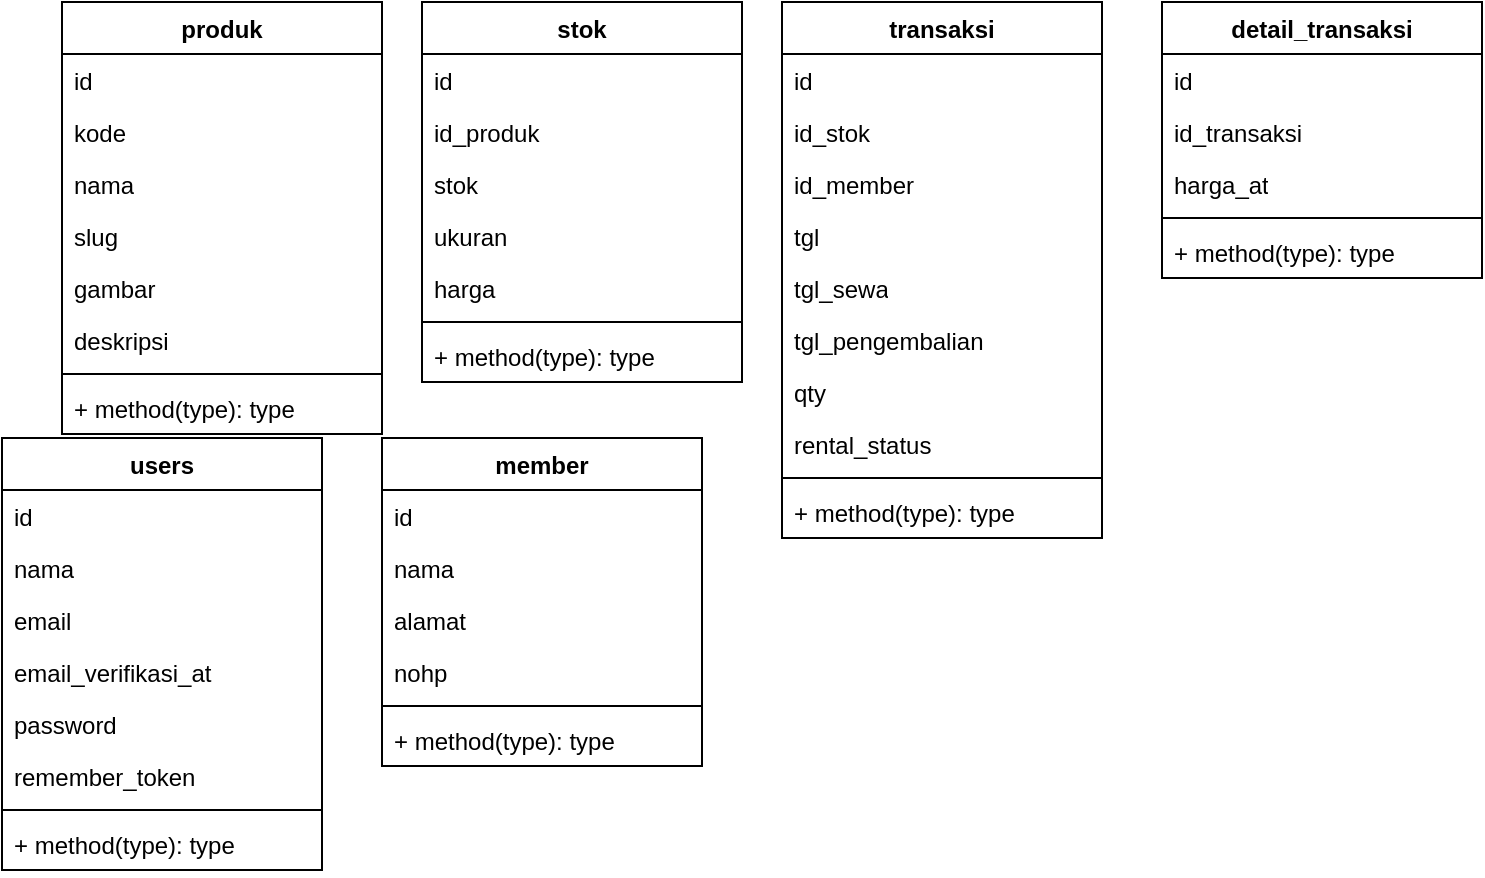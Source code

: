 <mxfile version="24.0.5" type="github">
  <diagram name="Page-1" id="oyviDPr4gYspWXBhJde-">
    <mxGraphModel dx="832" dy="481" grid="1" gridSize="10" guides="1" tooltips="1" connect="1" arrows="1" fold="1" page="1" pageScale="1" pageWidth="850" pageHeight="1100" math="0" shadow="0">
      <root>
        <mxCell id="0" />
        <mxCell id="1" parent="0" />
        <mxCell id="TkhByso_9FaQ8m0_snmu-1" value="produk" style="swimlane;fontStyle=1;align=center;verticalAlign=top;childLayout=stackLayout;horizontal=1;startSize=26;horizontalStack=0;resizeParent=1;resizeParentMax=0;resizeLast=0;collapsible=1;marginBottom=0;whiteSpace=wrap;html=1;" parent="1" vertex="1">
          <mxGeometry x="80" y="250" width="160" height="216" as="geometry" />
        </mxCell>
        <mxCell id="TkhByso_9FaQ8m0_snmu-5" value="id" style="text;strokeColor=none;fillColor=none;align=left;verticalAlign=top;spacingLeft=4;spacingRight=4;overflow=hidden;rotatable=0;points=[[0,0.5],[1,0.5]];portConstraint=eastwest;whiteSpace=wrap;html=1;" parent="TkhByso_9FaQ8m0_snmu-1" vertex="1">
          <mxGeometry y="26" width="160" height="26" as="geometry" />
        </mxCell>
        <mxCell id="TkhByso_9FaQ8m0_snmu-12" value="kode" style="text;strokeColor=none;fillColor=none;align=left;verticalAlign=top;spacingLeft=4;spacingRight=4;overflow=hidden;rotatable=0;points=[[0,0.5],[1,0.5]];portConstraint=eastwest;whiteSpace=wrap;html=1;" parent="TkhByso_9FaQ8m0_snmu-1" vertex="1">
          <mxGeometry y="52" width="160" height="26" as="geometry" />
        </mxCell>
        <mxCell id="TkhByso_9FaQ8m0_snmu-6" value="nama" style="text;strokeColor=none;fillColor=none;align=left;verticalAlign=top;spacingLeft=4;spacingRight=4;overflow=hidden;rotatable=0;points=[[0,0.5],[1,0.5]];portConstraint=eastwest;whiteSpace=wrap;html=1;" parent="TkhByso_9FaQ8m0_snmu-1" vertex="1">
          <mxGeometry y="78" width="160" height="26" as="geometry" />
        </mxCell>
        <mxCell id="TkhByso_9FaQ8m0_snmu-11" value="slug" style="text;strokeColor=none;fillColor=none;align=left;verticalAlign=top;spacingLeft=4;spacingRight=4;overflow=hidden;rotatable=0;points=[[0,0.5],[1,0.5]];portConstraint=eastwest;whiteSpace=wrap;html=1;" parent="TkhByso_9FaQ8m0_snmu-1" vertex="1">
          <mxGeometry y="104" width="160" height="26" as="geometry" />
        </mxCell>
        <mxCell id="Tw9svKgCDqZKY9VieszA-18" value="gambar" style="text;strokeColor=none;fillColor=none;align=left;verticalAlign=top;spacingLeft=4;spacingRight=4;overflow=hidden;rotatable=0;points=[[0,0.5],[1,0.5]];portConstraint=eastwest;whiteSpace=wrap;html=1;" vertex="1" parent="TkhByso_9FaQ8m0_snmu-1">
          <mxGeometry y="130" width="160" height="26" as="geometry" />
        </mxCell>
        <mxCell id="TkhByso_9FaQ8m0_snmu-2" value="deskripsi" style="text;strokeColor=none;fillColor=none;align=left;verticalAlign=top;spacingLeft=4;spacingRight=4;overflow=hidden;rotatable=0;points=[[0,0.5],[1,0.5]];portConstraint=eastwest;whiteSpace=wrap;html=1;" parent="TkhByso_9FaQ8m0_snmu-1" vertex="1">
          <mxGeometry y="156" width="160" height="26" as="geometry" />
        </mxCell>
        <mxCell id="TkhByso_9FaQ8m0_snmu-3" value="" style="line;strokeWidth=1;fillColor=none;align=left;verticalAlign=middle;spacingTop=-1;spacingLeft=3;spacingRight=3;rotatable=0;labelPosition=right;points=[];portConstraint=eastwest;strokeColor=inherit;" parent="TkhByso_9FaQ8m0_snmu-1" vertex="1">
          <mxGeometry y="182" width="160" height="8" as="geometry" />
        </mxCell>
        <mxCell id="TkhByso_9FaQ8m0_snmu-4" value="+ method(type): type" style="text;strokeColor=none;fillColor=none;align=left;verticalAlign=top;spacingLeft=4;spacingRight=4;overflow=hidden;rotatable=0;points=[[0,0.5],[1,0.5]];portConstraint=eastwest;whiteSpace=wrap;html=1;" parent="TkhByso_9FaQ8m0_snmu-1" vertex="1">
          <mxGeometry y="190" width="160" height="26" as="geometry" />
        </mxCell>
        <mxCell id="TkhByso_9FaQ8m0_snmu-7" value="stok" style="swimlane;fontStyle=1;align=center;verticalAlign=top;childLayout=stackLayout;horizontal=1;startSize=26;horizontalStack=0;resizeParent=1;resizeParentMax=0;resizeLast=0;collapsible=1;marginBottom=0;whiteSpace=wrap;html=1;" parent="1" vertex="1">
          <mxGeometry x="260" y="250" width="160" height="190" as="geometry" />
        </mxCell>
        <mxCell id="TkhByso_9FaQ8m0_snmu-8" value="id" style="text;strokeColor=none;fillColor=none;align=left;verticalAlign=top;spacingLeft=4;spacingRight=4;overflow=hidden;rotatable=0;points=[[0,0.5],[1,0.5]];portConstraint=eastwest;whiteSpace=wrap;html=1;" parent="TkhByso_9FaQ8m0_snmu-7" vertex="1">
          <mxGeometry y="26" width="160" height="26" as="geometry" />
        </mxCell>
        <mxCell id="TkhByso_9FaQ8m0_snmu-14" value="id_produk" style="text;strokeColor=none;fillColor=none;align=left;verticalAlign=top;spacingLeft=4;spacingRight=4;overflow=hidden;rotatable=0;points=[[0,0.5],[1,0.5]];portConstraint=eastwest;whiteSpace=wrap;html=1;" parent="TkhByso_9FaQ8m0_snmu-7" vertex="1">
          <mxGeometry y="52" width="160" height="26" as="geometry" />
        </mxCell>
        <mxCell id="TkhByso_9FaQ8m0_snmu-15" value="stok" style="text;strokeColor=none;fillColor=none;align=left;verticalAlign=top;spacingLeft=4;spacingRight=4;overflow=hidden;rotatable=0;points=[[0,0.5],[1,0.5]];portConstraint=eastwest;whiteSpace=wrap;html=1;" parent="TkhByso_9FaQ8m0_snmu-7" vertex="1">
          <mxGeometry y="78" width="160" height="26" as="geometry" />
        </mxCell>
        <mxCell id="TkhByso_9FaQ8m0_snmu-13" value="ukuran" style="text;strokeColor=none;fillColor=none;align=left;verticalAlign=top;spacingLeft=4;spacingRight=4;overflow=hidden;rotatable=0;points=[[0,0.5],[1,0.5]];portConstraint=eastwest;whiteSpace=wrap;html=1;" parent="TkhByso_9FaQ8m0_snmu-7" vertex="1">
          <mxGeometry y="104" width="160" height="26" as="geometry" />
        </mxCell>
        <mxCell id="TkhByso_9FaQ8m0_snmu-22" value="harga" style="text;strokeColor=none;fillColor=none;align=left;verticalAlign=top;spacingLeft=4;spacingRight=4;overflow=hidden;rotatable=0;points=[[0,0.5],[1,0.5]];portConstraint=eastwest;whiteSpace=wrap;html=1;" parent="TkhByso_9FaQ8m0_snmu-7" vertex="1">
          <mxGeometry y="130" width="160" height="26" as="geometry" />
        </mxCell>
        <mxCell id="TkhByso_9FaQ8m0_snmu-9" value="" style="line;strokeWidth=1;fillColor=none;align=left;verticalAlign=middle;spacingTop=-1;spacingLeft=3;spacingRight=3;rotatable=0;labelPosition=right;points=[];portConstraint=eastwest;strokeColor=inherit;" parent="TkhByso_9FaQ8m0_snmu-7" vertex="1">
          <mxGeometry y="156" width="160" height="8" as="geometry" />
        </mxCell>
        <mxCell id="TkhByso_9FaQ8m0_snmu-10" value="+ method(type): type" style="text;strokeColor=none;fillColor=none;align=left;verticalAlign=top;spacingLeft=4;spacingRight=4;overflow=hidden;rotatable=0;points=[[0,0.5],[1,0.5]];portConstraint=eastwest;whiteSpace=wrap;html=1;" parent="TkhByso_9FaQ8m0_snmu-7" vertex="1">
          <mxGeometry y="164" width="160" height="26" as="geometry" />
        </mxCell>
        <mxCell id="TkhByso_9FaQ8m0_snmu-16" value="transaksi" style="swimlane;fontStyle=1;align=center;verticalAlign=top;childLayout=stackLayout;horizontal=1;startSize=26;horizontalStack=0;resizeParent=1;resizeParentMax=0;resizeLast=0;collapsible=1;marginBottom=0;whiteSpace=wrap;html=1;" parent="1" vertex="1">
          <mxGeometry x="440" y="250" width="160" height="268" as="geometry" />
        </mxCell>
        <mxCell id="TkhByso_9FaQ8m0_snmu-17" value="id" style="text;strokeColor=none;fillColor=none;align=left;verticalAlign=top;spacingLeft=4;spacingRight=4;overflow=hidden;rotatable=0;points=[[0,0.5],[1,0.5]];portConstraint=eastwest;whiteSpace=wrap;html=1;" parent="TkhByso_9FaQ8m0_snmu-16" vertex="1">
          <mxGeometry y="26" width="160" height="26" as="geometry" />
        </mxCell>
        <mxCell id="TkhByso_9FaQ8m0_snmu-40" value="id_stok" style="text;strokeColor=none;fillColor=none;align=left;verticalAlign=top;spacingLeft=4;spacingRight=4;overflow=hidden;rotatable=0;points=[[0,0.5],[1,0.5]];portConstraint=eastwest;whiteSpace=wrap;html=1;" parent="TkhByso_9FaQ8m0_snmu-16" vertex="1">
          <mxGeometry y="52" width="160" height="26" as="geometry" />
        </mxCell>
        <mxCell id="TkhByso_9FaQ8m0_snmu-21" value="id_member" style="text;strokeColor=none;fillColor=none;align=left;verticalAlign=top;spacingLeft=4;spacingRight=4;overflow=hidden;rotatable=0;points=[[0,0.5],[1,0.5]];portConstraint=eastwest;whiteSpace=wrap;html=1;" parent="TkhByso_9FaQ8m0_snmu-16" vertex="1">
          <mxGeometry y="78" width="160" height="26" as="geometry" />
        </mxCell>
        <mxCell id="Tw9svKgCDqZKY9VieszA-1" value="tgl" style="text;strokeColor=none;fillColor=none;align=left;verticalAlign=top;spacingLeft=4;spacingRight=4;overflow=hidden;rotatable=0;points=[[0,0.5],[1,0.5]];portConstraint=eastwest;whiteSpace=wrap;html=1;" vertex="1" parent="TkhByso_9FaQ8m0_snmu-16">
          <mxGeometry y="104" width="160" height="26" as="geometry" />
        </mxCell>
        <mxCell id="TkhByso_9FaQ8m0_snmu-20" value="tgl_sewa" style="text;strokeColor=none;fillColor=none;align=left;verticalAlign=top;spacingLeft=4;spacingRight=4;overflow=hidden;rotatable=0;points=[[0,0.5],[1,0.5]];portConstraint=eastwest;whiteSpace=wrap;html=1;" parent="TkhByso_9FaQ8m0_snmu-16" vertex="1">
          <mxGeometry y="130" width="160" height="26" as="geometry" />
        </mxCell>
        <mxCell id="TkhByso_9FaQ8m0_snmu-41" value="tgl_pengembalian" style="text;strokeColor=none;fillColor=none;align=left;verticalAlign=top;spacingLeft=4;spacingRight=4;overflow=hidden;rotatable=0;points=[[0,0.5],[1,0.5]];portConstraint=eastwest;whiteSpace=wrap;html=1;" parent="TkhByso_9FaQ8m0_snmu-16" vertex="1">
          <mxGeometry y="156" width="160" height="26" as="geometry" />
        </mxCell>
        <mxCell id="TkhByso_9FaQ8m0_snmu-43" value="qty" style="text;strokeColor=none;fillColor=none;align=left;verticalAlign=top;spacingLeft=4;spacingRight=4;overflow=hidden;rotatable=0;points=[[0,0.5],[1,0.5]];portConstraint=eastwest;whiteSpace=wrap;html=1;" parent="TkhByso_9FaQ8m0_snmu-16" vertex="1">
          <mxGeometry y="182" width="160" height="26" as="geometry" />
        </mxCell>
        <mxCell id="TkhByso_9FaQ8m0_snmu-42" value="rental_status" style="text;strokeColor=none;fillColor=none;align=left;verticalAlign=top;spacingLeft=4;spacingRight=4;overflow=hidden;rotatable=0;points=[[0,0.5],[1,0.5]];portConstraint=eastwest;whiteSpace=wrap;html=1;" parent="TkhByso_9FaQ8m0_snmu-16" vertex="1">
          <mxGeometry y="208" width="160" height="26" as="geometry" />
        </mxCell>
        <mxCell id="TkhByso_9FaQ8m0_snmu-18" value="" style="line;strokeWidth=1;fillColor=none;align=left;verticalAlign=middle;spacingTop=-1;spacingLeft=3;spacingRight=3;rotatable=0;labelPosition=right;points=[];portConstraint=eastwest;strokeColor=inherit;" parent="TkhByso_9FaQ8m0_snmu-16" vertex="1">
          <mxGeometry y="234" width="160" height="8" as="geometry" />
        </mxCell>
        <mxCell id="TkhByso_9FaQ8m0_snmu-19" value="+ method(type): type" style="text;strokeColor=none;fillColor=none;align=left;verticalAlign=top;spacingLeft=4;spacingRight=4;overflow=hidden;rotatable=0;points=[[0,0.5],[1,0.5]];portConstraint=eastwest;whiteSpace=wrap;html=1;" parent="TkhByso_9FaQ8m0_snmu-16" vertex="1">
          <mxGeometry y="242" width="160" height="26" as="geometry" />
        </mxCell>
        <mxCell id="TkhByso_9FaQ8m0_snmu-33" value="member" style="swimlane;fontStyle=1;align=center;verticalAlign=top;childLayout=stackLayout;horizontal=1;startSize=26;horizontalStack=0;resizeParent=1;resizeParentMax=0;resizeLast=0;collapsible=1;marginBottom=0;whiteSpace=wrap;html=1;" parent="1" vertex="1">
          <mxGeometry x="240" y="468" width="160" height="164" as="geometry" />
        </mxCell>
        <mxCell id="TkhByso_9FaQ8m0_snmu-34" value="id" style="text;strokeColor=none;fillColor=none;align=left;verticalAlign=top;spacingLeft=4;spacingRight=4;overflow=hidden;rotatable=0;points=[[0,0.5],[1,0.5]];portConstraint=eastwest;whiteSpace=wrap;html=1;" parent="TkhByso_9FaQ8m0_snmu-33" vertex="1">
          <mxGeometry y="26" width="160" height="26" as="geometry" />
        </mxCell>
        <mxCell id="TkhByso_9FaQ8m0_snmu-38" value="nama" style="text;strokeColor=none;fillColor=none;align=left;verticalAlign=top;spacingLeft=4;spacingRight=4;overflow=hidden;rotatable=0;points=[[0,0.5],[1,0.5]];portConstraint=eastwest;whiteSpace=wrap;html=1;" parent="TkhByso_9FaQ8m0_snmu-33" vertex="1">
          <mxGeometry y="52" width="160" height="26" as="geometry" />
        </mxCell>
        <mxCell id="TkhByso_9FaQ8m0_snmu-39" value="alamat" style="text;strokeColor=none;fillColor=none;align=left;verticalAlign=top;spacingLeft=4;spacingRight=4;overflow=hidden;rotatable=0;points=[[0,0.5],[1,0.5]];portConstraint=eastwest;whiteSpace=wrap;html=1;" parent="TkhByso_9FaQ8m0_snmu-33" vertex="1">
          <mxGeometry y="78" width="160" height="26" as="geometry" />
        </mxCell>
        <mxCell id="TkhByso_9FaQ8m0_snmu-37" value="nohp" style="text;strokeColor=none;fillColor=none;align=left;verticalAlign=top;spacingLeft=4;spacingRight=4;overflow=hidden;rotatable=0;points=[[0,0.5],[1,0.5]];portConstraint=eastwest;whiteSpace=wrap;html=1;" parent="TkhByso_9FaQ8m0_snmu-33" vertex="1">
          <mxGeometry y="104" width="160" height="26" as="geometry" />
        </mxCell>
        <mxCell id="TkhByso_9FaQ8m0_snmu-35" value="" style="line;strokeWidth=1;fillColor=none;align=left;verticalAlign=middle;spacingTop=-1;spacingLeft=3;spacingRight=3;rotatable=0;labelPosition=right;points=[];portConstraint=eastwest;strokeColor=inherit;" parent="TkhByso_9FaQ8m0_snmu-33" vertex="1">
          <mxGeometry y="130" width="160" height="8" as="geometry" />
        </mxCell>
        <mxCell id="TkhByso_9FaQ8m0_snmu-36" value="+ method(type): type" style="text;strokeColor=none;fillColor=none;align=left;verticalAlign=top;spacingLeft=4;spacingRight=4;overflow=hidden;rotatable=0;points=[[0,0.5],[1,0.5]];portConstraint=eastwest;whiteSpace=wrap;html=1;" parent="TkhByso_9FaQ8m0_snmu-33" vertex="1">
          <mxGeometry y="138" width="160" height="26" as="geometry" />
        </mxCell>
        <mxCell id="Tw9svKgCDqZKY9VieszA-2" value="detail_transaksi" style="swimlane;fontStyle=1;align=center;verticalAlign=top;childLayout=stackLayout;horizontal=1;startSize=26;horizontalStack=0;resizeParent=1;resizeParentMax=0;resizeLast=0;collapsible=1;marginBottom=0;whiteSpace=wrap;html=1;" vertex="1" parent="1">
          <mxGeometry x="630" y="250" width="160" height="138" as="geometry" />
        </mxCell>
        <mxCell id="Tw9svKgCDqZKY9VieszA-6" value="id" style="text;strokeColor=none;fillColor=none;align=left;verticalAlign=top;spacingLeft=4;spacingRight=4;overflow=hidden;rotatable=0;points=[[0,0.5],[1,0.5]];portConstraint=eastwest;whiteSpace=wrap;html=1;" vertex="1" parent="Tw9svKgCDqZKY9VieszA-2">
          <mxGeometry y="26" width="160" height="26" as="geometry" />
        </mxCell>
        <mxCell id="Tw9svKgCDqZKY9VieszA-7" value="id_transaksi" style="text;strokeColor=none;fillColor=none;align=left;verticalAlign=top;spacingLeft=4;spacingRight=4;overflow=hidden;rotatable=0;points=[[0,0.5],[1,0.5]];portConstraint=eastwest;whiteSpace=wrap;html=1;" vertex="1" parent="Tw9svKgCDqZKY9VieszA-2">
          <mxGeometry y="52" width="160" height="26" as="geometry" />
        </mxCell>
        <mxCell id="Tw9svKgCDqZKY9VieszA-3" value="harga_at" style="text;strokeColor=none;fillColor=none;align=left;verticalAlign=top;spacingLeft=4;spacingRight=4;overflow=hidden;rotatable=0;points=[[0,0.5],[1,0.5]];portConstraint=eastwest;whiteSpace=wrap;html=1;" vertex="1" parent="Tw9svKgCDqZKY9VieszA-2">
          <mxGeometry y="78" width="160" height="26" as="geometry" />
        </mxCell>
        <mxCell id="Tw9svKgCDqZKY9VieszA-4" value="" style="line;strokeWidth=1;fillColor=none;align=left;verticalAlign=middle;spacingTop=-1;spacingLeft=3;spacingRight=3;rotatable=0;labelPosition=right;points=[];portConstraint=eastwest;strokeColor=inherit;" vertex="1" parent="Tw9svKgCDqZKY9VieszA-2">
          <mxGeometry y="104" width="160" height="8" as="geometry" />
        </mxCell>
        <mxCell id="Tw9svKgCDqZKY9VieszA-5" value="+ method(type): type" style="text;strokeColor=none;fillColor=none;align=left;verticalAlign=top;spacingLeft=4;spacingRight=4;overflow=hidden;rotatable=0;points=[[0,0.5],[1,0.5]];portConstraint=eastwest;whiteSpace=wrap;html=1;" vertex="1" parent="Tw9svKgCDqZKY9VieszA-2">
          <mxGeometry y="112" width="160" height="26" as="geometry" />
        </mxCell>
        <mxCell id="Tw9svKgCDqZKY9VieszA-9" value="users" style="swimlane;fontStyle=1;align=center;verticalAlign=top;childLayout=stackLayout;horizontal=1;startSize=26;horizontalStack=0;resizeParent=1;resizeParentMax=0;resizeLast=0;collapsible=1;marginBottom=0;whiteSpace=wrap;html=1;" vertex="1" parent="1">
          <mxGeometry x="50" y="468" width="160" height="216" as="geometry" />
        </mxCell>
        <mxCell id="Tw9svKgCDqZKY9VieszA-13" value="id" style="text;strokeColor=none;fillColor=none;align=left;verticalAlign=top;spacingLeft=4;spacingRight=4;overflow=hidden;rotatable=0;points=[[0,0.5],[1,0.5]];portConstraint=eastwest;whiteSpace=wrap;html=1;" vertex="1" parent="Tw9svKgCDqZKY9VieszA-9">
          <mxGeometry y="26" width="160" height="26" as="geometry" />
        </mxCell>
        <mxCell id="Tw9svKgCDqZKY9VieszA-15" value="nama" style="text;strokeColor=none;fillColor=none;align=left;verticalAlign=top;spacingLeft=4;spacingRight=4;overflow=hidden;rotatable=0;points=[[0,0.5],[1,0.5]];portConstraint=eastwest;whiteSpace=wrap;html=1;" vertex="1" parent="Tw9svKgCDqZKY9VieszA-9">
          <mxGeometry y="52" width="160" height="26" as="geometry" />
        </mxCell>
        <mxCell id="Tw9svKgCDqZKY9VieszA-16" value="email" style="text;strokeColor=none;fillColor=none;align=left;verticalAlign=top;spacingLeft=4;spacingRight=4;overflow=hidden;rotatable=0;points=[[0,0.5],[1,0.5]];portConstraint=eastwest;whiteSpace=wrap;html=1;" vertex="1" parent="Tw9svKgCDqZKY9VieszA-9">
          <mxGeometry y="78" width="160" height="26" as="geometry" />
        </mxCell>
        <mxCell id="Tw9svKgCDqZKY9VieszA-14" value="email_verifikasi_at" style="text;strokeColor=none;fillColor=none;align=left;verticalAlign=top;spacingLeft=4;spacingRight=4;overflow=hidden;rotatable=0;points=[[0,0.5],[1,0.5]];portConstraint=eastwest;whiteSpace=wrap;html=1;" vertex="1" parent="Tw9svKgCDqZKY9VieszA-9">
          <mxGeometry y="104" width="160" height="26" as="geometry" />
        </mxCell>
        <mxCell id="Tw9svKgCDqZKY9VieszA-10" value="password" style="text;strokeColor=none;fillColor=none;align=left;verticalAlign=top;spacingLeft=4;spacingRight=4;overflow=hidden;rotatable=0;points=[[0,0.5],[1,0.5]];portConstraint=eastwest;whiteSpace=wrap;html=1;" vertex="1" parent="Tw9svKgCDqZKY9VieszA-9">
          <mxGeometry y="130" width="160" height="26" as="geometry" />
        </mxCell>
        <mxCell id="Tw9svKgCDqZKY9VieszA-17" value="remember_token" style="text;strokeColor=none;fillColor=none;align=left;verticalAlign=top;spacingLeft=4;spacingRight=4;overflow=hidden;rotatable=0;points=[[0,0.5],[1,0.5]];portConstraint=eastwest;whiteSpace=wrap;html=1;" vertex="1" parent="Tw9svKgCDqZKY9VieszA-9">
          <mxGeometry y="156" width="160" height="26" as="geometry" />
        </mxCell>
        <mxCell id="Tw9svKgCDqZKY9VieszA-11" value="" style="line;strokeWidth=1;fillColor=none;align=left;verticalAlign=middle;spacingTop=-1;spacingLeft=3;spacingRight=3;rotatable=0;labelPosition=right;points=[];portConstraint=eastwest;strokeColor=inherit;" vertex="1" parent="Tw9svKgCDqZKY9VieszA-9">
          <mxGeometry y="182" width="160" height="8" as="geometry" />
        </mxCell>
        <mxCell id="Tw9svKgCDqZKY9VieszA-12" value="+ method(type): type" style="text;strokeColor=none;fillColor=none;align=left;verticalAlign=top;spacingLeft=4;spacingRight=4;overflow=hidden;rotatable=0;points=[[0,0.5],[1,0.5]];portConstraint=eastwest;whiteSpace=wrap;html=1;" vertex="1" parent="Tw9svKgCDqZKY9VieszA-9">
          <mxGeometry y="190" width="160" height="26" as="geometry" />
        </mxCell>
      </root>
    </mxGraphModel>
  </diagram>
</mxfile>
